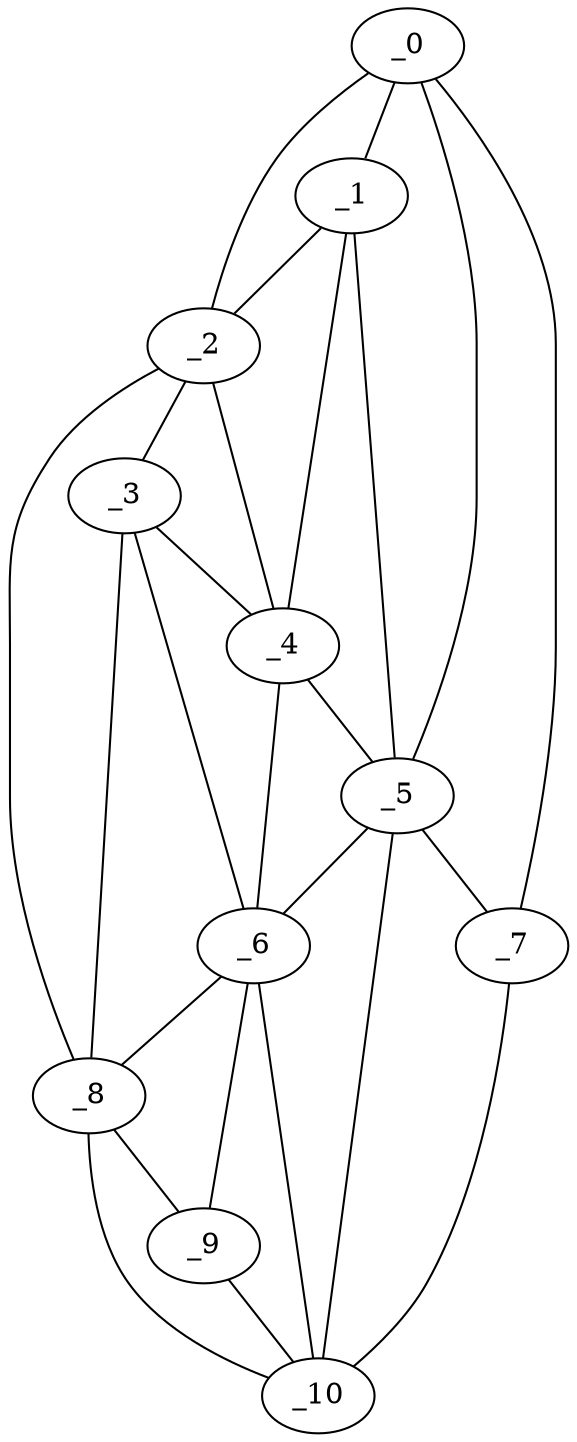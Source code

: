graph "obj51__195.gxl" {
	_0	 [x=4,
		y=69];
	_1	 [x=10,
		y=72];
	_0 -- _1	 [valence=2];
	_2	 [x=13,
		y=108];
	_0 -- _2	 [valence=1];
	_5	 [x=63,
		y=20];
	_0 -- _5	 [valence=1];
	_7	 [x=72,
		y=8];
	_0 -- _7	 [valence=1];
	_1 -- _2	 [valence=2];
	_4	 [x=52,
		y=77];
	_1 -- _4	 [valence=1];
	_1 -- _5	 [valence=1];
	_3	 [x=50,
		y=112];
	_2 -- _3	 [valence=2];
	_2 -- _4	 [valence=2];
	_8	 [x=109,
		y=119];
	_2 -- _8	 [valence=1];
	_3 -- _4	 [valence=1];
	_6	 [x=69,
		y=79];
	_3 -- _6	 [valence=2];
	_3 -- _8	 [valence=1];
	_4 -- _5	 [valence=1];
	_4 -- _6	 [valence=2];
	_5 -- _6	 [valence=2];
	_5 -- _7	 [valence=2];
	_10	 [x=126,
		y=67];
	_5 -- _10	 [valence=1];
	_6 -- _8	 [valence=2];
	_9	 [x=118,
		y=79];
	_6 -- _9	 [valence=1];
	_6 -- _10	 [valence=1];
	_7 -- _10	 [valence=1];
	_8 -- _9	 [valence=2];
	_8 -- _10	 [valence=1];
	_9 -- _10	 [valence=2];
}
